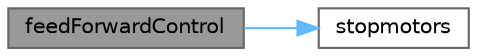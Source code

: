 digraph "feedForwardControl"
{
 // LATEX_PDF_SIZE
  bgcolor="transparent";
  edge [fontname=Helvetica,fontsize=10,labelfontname=Helvetica,labelfontsize=10];
  node [fontname=Helvetica,fontsize=10,shape=box,height=0.2,width=0.4];
  rankdir="LR";
  Node1 [label="feedForwardControl",height=0.2,width=0.4,color="gray40", fillcolor="grey60", style="filled", fontcolor="black",tooltip="Controll the motors that makes the car move arrcording to the forward variable."];
  Node1 -> Node2 [color="steelblue1",style="solid"];
  Node2 [label="stopmotors",height=0.2,width=0.4,color="grey40", fillcolor="white", style="filled",URL="$slave_8ino.html#a2dcb5b4a72106e2e963c0b5f718f8aa3",tooltip=" "];
}
